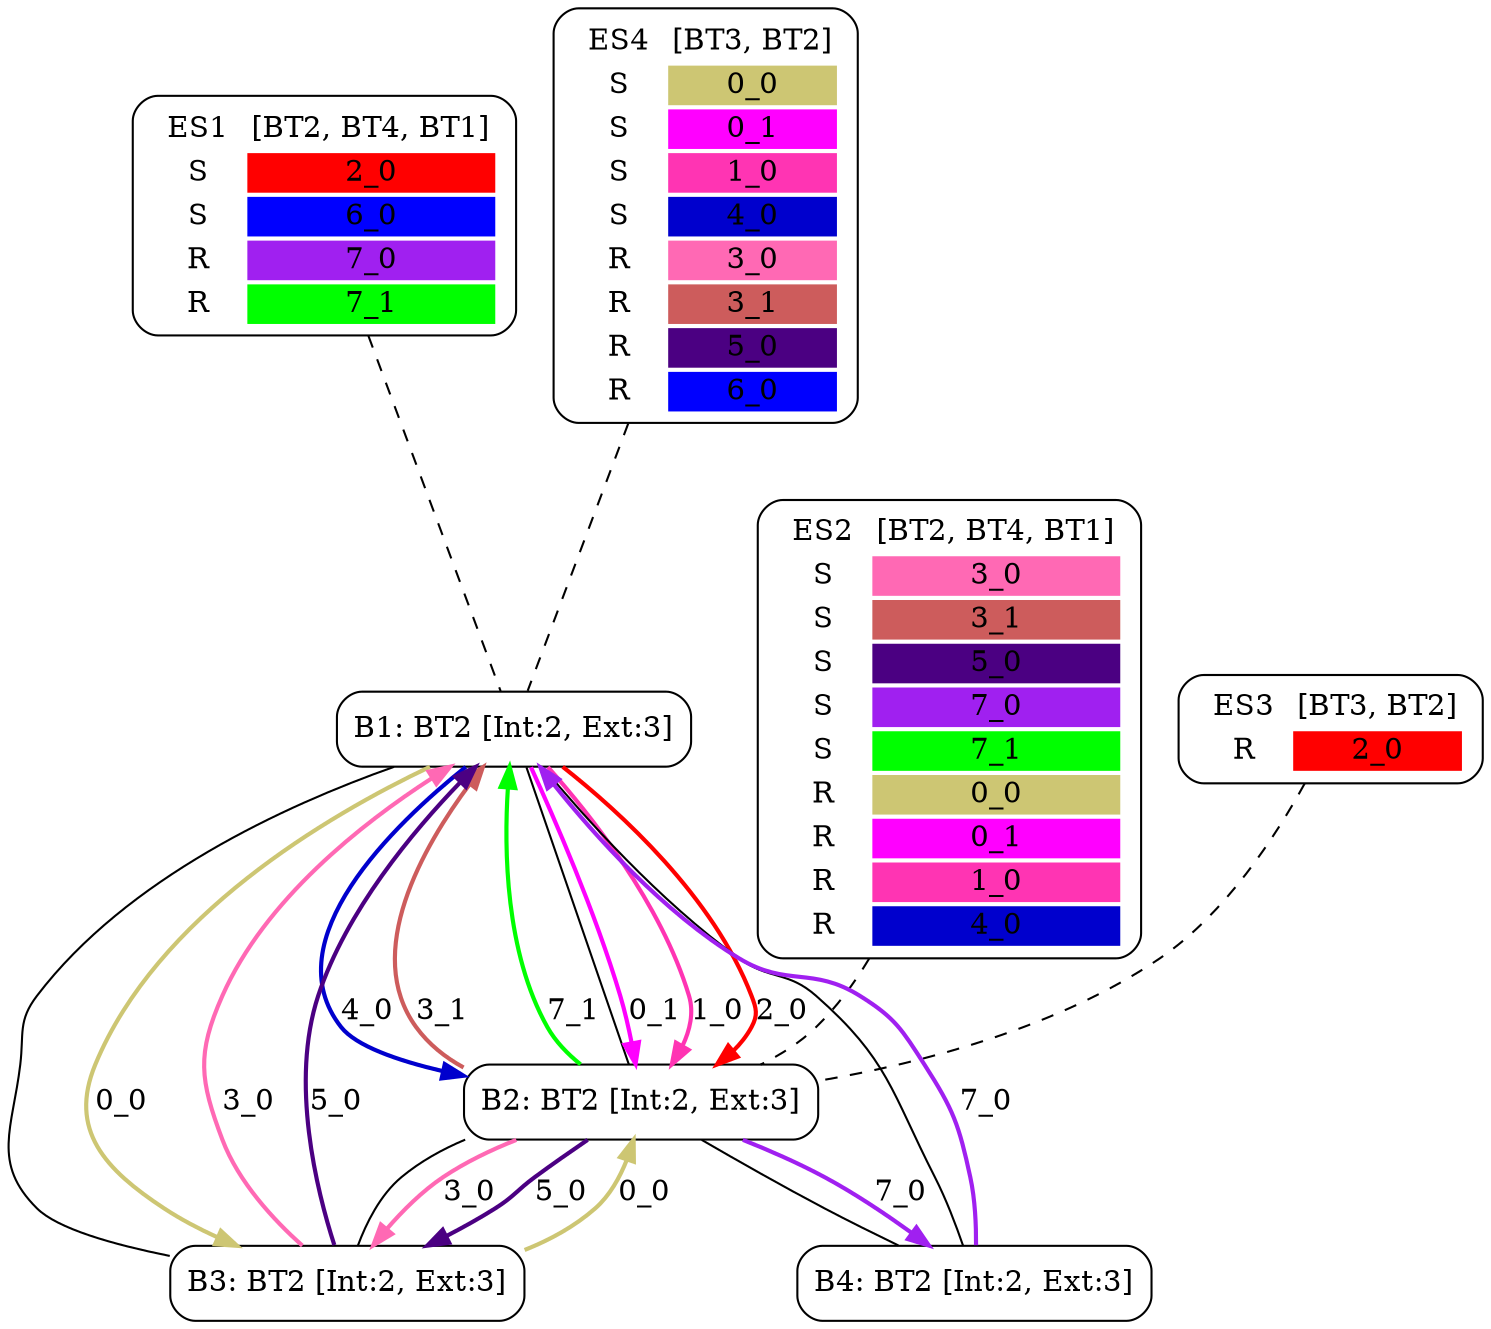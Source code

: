 digraph network {
  ES1 [ label=<<TABLE  BORDER="0"><TR> <TD ALIGN="CENTER" BORDER="0"> ES1 </TD> <TD>[BT2, BT4, BT1]</TD> </TR><TR><TD>S</TD><TD BGCOLOR="red">2_0</TD></TR>
<TR><TD>S</TD><TD BGCOLOR="blue">6_0</TD></TR>
<TR><TD>R</TD><TD BGCOLOR="purple">7_0</TD></TR>
<TR><TD>R</TD><TD BGCOLOR="green">7_1</TD></TR>
</TABLE>> shape="box" style="rounded" ];
  ES2 [ label=<<TABLE  BORDER="0"><TR> <TD ALIGN="CENTER" BORDER="0"> ES2 </TD> <TD>[BT2, BT4, BT1]</TD> </TR><TR><TD>S</TD><TD BGCOLOR="hotpink">3_0</TD></TR>
<TR><TD>S</TD><TD BGCOLOR="indianred">3_1</TD></TR>
<TR><TD>S</TD><TD BGCOLOR="indigo">5_0</TD></TR>
<TR><TD>S</TD><TD BGCOLOR="purple">7_0</TD></TR>
<TR><TD>S</TD><TD BGCOLOR="green">7_1</TD></TR>
<TR><TD>R</TD><TD BGCOLOR="khaki3">0_0</TD></TR>
<TR><TD>R</TD><TD BGCOLOR="magenta1">0_1</TD></TR>
<TR><TD>R</TD><TD BGCOLOR="maroon1">1_0</TD></TR>
<TR><TD>R</TD><TD BGCOLOR="mediumblue">4_0</TD></TR>
</TABLE>> shape="box" style="rounded" ];
  ES3 [ label=<<TABLE  BORDER="0"><TR> <TD ALIGN="CENTER" BORDER="0"> ES3 </TD> <TD>[BT3, BT2]</TD> </TR><TR><TD>R</TD><TD BGCOLOR="red">2_0</TD></TR>
</TABLE>> shape="box" style="rounded" ];
  ES4 [ label=<<TABLE  BORDER="0"><TR> <TD ALIGN="CENTER" BORDER="0"> ES4 </TD> <TD>[BT3, BT2]</TD> </TR><TR><TD>S</TD><TD BGCOLOR="khaki3">0_0</TD></TR>
<TR><TD>S</TD><TD BGCOLOR="magenta1">0_1</TD></TR>
<TR><TD>S</TD><TD BGCOLOR="maroon1">1_0</TD></TR>
<TR><TD>S</TD><TD BGCOLOR="mediumblue">4_0</TD></TR>
<TR><TD>R</TD><TD BGCOLOR="hotpink">3_0</TD></TR>
<TR><TD>R</TD><TD BGCOLOR="indianred">3_1</TD></TR>
<TR><TD>R</TD><TD BGCOLOR="indigo">5_0</TD></TR>
<TR><TD>R</TD><TD BGCOLOR="blue">6_0</TD></TR>
</TABLE>> shape="box" style="rounded" ];
  B1 [ label="B1: BT2 [Int:2, Ext:3]" shape="box" style="rounded" ];
  B2 [ label="B2: BT2 [Int:2, Ext:3]" shape="box" style="rounded" ];
  B3 [ label="B3: BT2 [Int:2, Ext:3]" shape="box" style="rounded" ];
  B4 [ label="B4: BT2 [Int:2, Ext:3]" shape="box" style="rounded" ];
  ES1 -> B1 [ style="dashed" arrowhead="none" ];
  ES2 -> B2 [ style="dashed" arrowhead="none" ];
  ES3 -> B2 [ style="dashed" arrowhead="none" ];
  ES4 -> B1 [ style="dashed" arrowhead="none" ];
  B1 -> B2 [ arrowhead="none" ];
  B1 -> B3 [ arrowhead="none" ];
  B1 -> B4 [ arrowhead="none" ];
  B2 -> B3 [ arrowhead="none" ];
  B2 -> B4 [ arrowhead="none" ];
  B1 -> B3 [ label="0_0" color="khaki3" style="bold" ];
  B3 -> B2 [ label="0_0" color="khaki3" style="bold" ];
  B1 -> B2 [ label="0_1" color="magenta1" style="bold" ];
  B1 -> B2 [ label="1_0" color="maroon1" style="bold" ];
  B1 -> B2 [ label="2_0" color="red" style="bold" ];
  B2 -> B3 [ label="3_0" color="hotpink" style="bold" ];
  B3 -> B1 [ label="3_0" color="hotpink" style="bold" ];
  B2 -> B1 [ label="3_1" color="indianred" style="bold" ];
  B1 -> B2 [ label="4_0" color="mediumblue" style="bold" ];
  B2 -> B3 [ label="5_0" color="indigo" style="bold" ];
  B3 -> B1 [ label="5_0" color="indigo" style="bold" ];
  B2 -> B4 [ label="7_0" color="purple" style="bold" ];
  B4 -> B1 [ label="7_0" color="purple" style="bold" ];
  B2 -> B1 [ label="7_1" color="green" style="bold" ];
}
